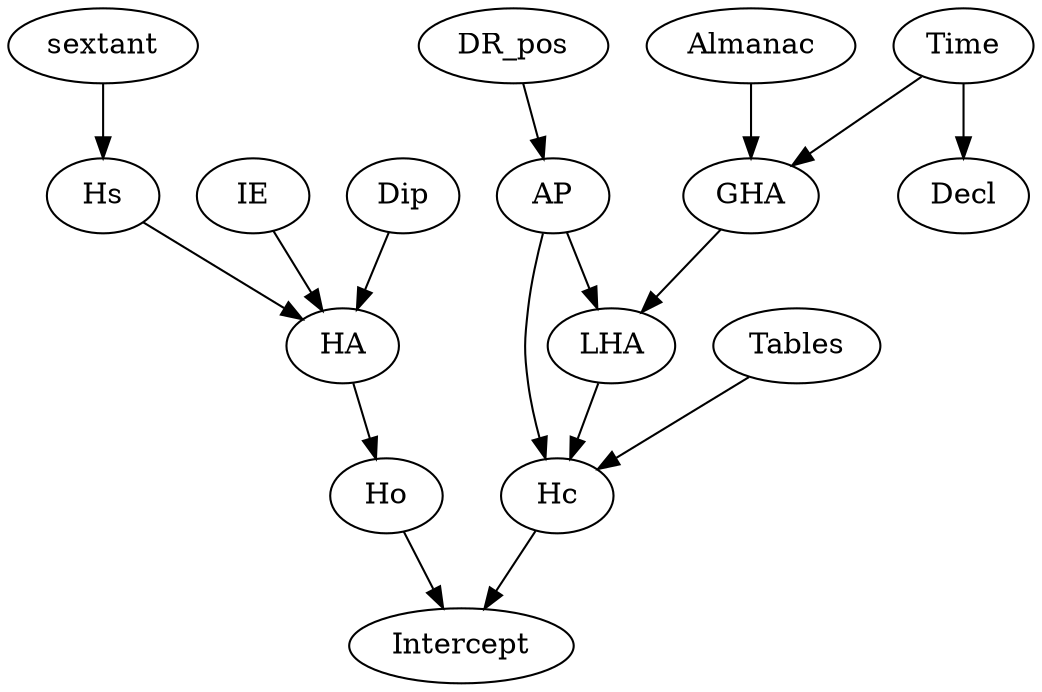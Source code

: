 digraph {
sextant -> Hs
Hs -> HA
IE -> HA
Dip -> HA
HA -> Ho

Time -> GHA
Almanac -> GHA
Time -> Decl

DR_pos -> AP
AP -> LHA
GHA -> LHA

AP -> Hc
Tables -> Hc
LHA -> Hc

Ho -> Intercept
Hc -> Intercept



}

